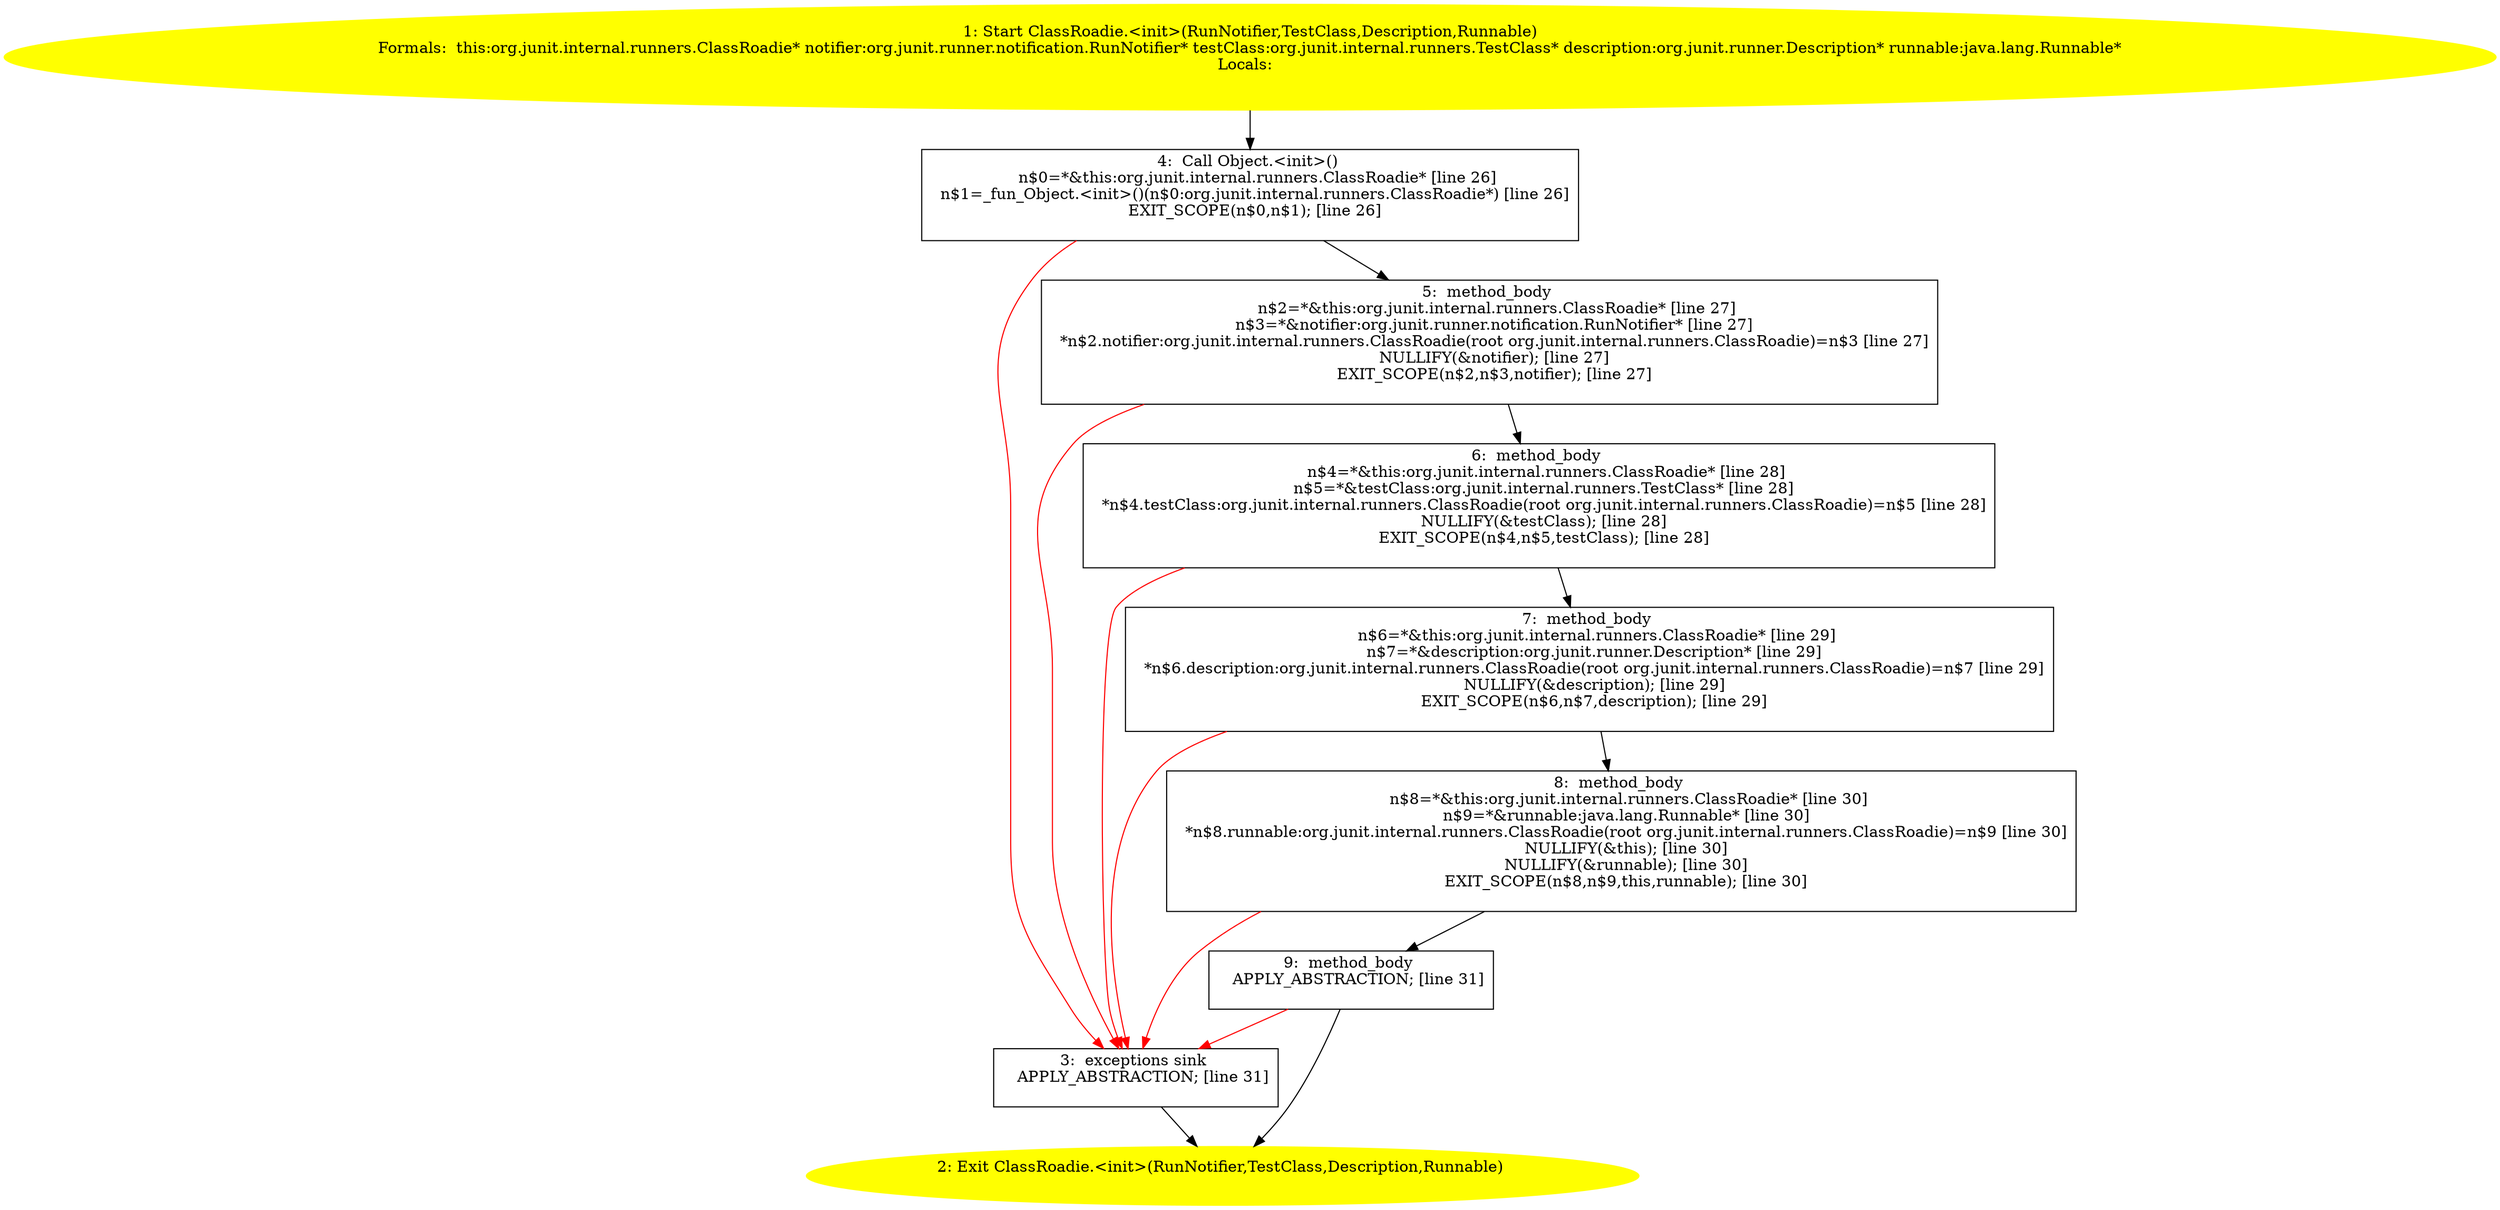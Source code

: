 /* @generated */
digraph cfg {
"org.junit.internal.runners.ClassRoadie.<init>(org.junit.runner.notification.RunNotifier,org.junit.in.aeef26de636b56c74d146204161a076a_1" [label="1: Start ClassRoadie.<init>(RunNotifier,TestClass,Description,Runnable)\nFormals:  this:org.junit.internal.runners.ClassRoadie* notifier:org.junit.runner.notification.RunNotifier* testClass:org.junit.internal.runners.TestClass* description:org.junit.runner.Description* runnable:java.lang.Runnable*\nLocals:  \n  " color=yellow style=filled]
	

	 "org.junit.internal.runners.ClassRoadie.<init>(org.junit.runner.notification.RunNotifier,org.junit.in.aeef26de636b56c74d146204161a076a_1" -> "org.junit.internal.runners.ClassRoadie.<init>(org.junit.runner.notification.RunNotifier,org.junit.in.aeef26de636b56c74d146204161a076a_4" ;
"org.junit.internal.runners.ClassRoadie.<init>(org.junit.runner.notification.RunNotifier,org.junit.in.aeef26de636b56c74d146204161a076a_2" [label="2: Exit ClassRoadie.<init>(RunNotifier,TestClass,Description,Runnable) \n  " color=yellow style=filled]
	

"org.junit.internal.runners.ClassRoadie.<init>(org.junit.runner.notification.RunNotifier,org.junit.in.aeef26de636b56c74d146204161a076a_3" [label="3:  exceptions sink \n   APPLY_ABSTRACTION; [line 31]\n " shape="box"]
	

	 "org.junit.internal.runners.ClassRoadie.<init>(org.junit.runner.notification.RunNotifier,org.junit.in.aeef26de636b56c74d146204161a076a_3" -> "org.junit.internal.runners.ClassRoadie.<init>(org.junit.runner.notification.RunNotifier,org.junit.in.aeef26de636b56c74d146204161a076a_2" ;
"org.junit.internal.runners.ClassRoadie.<init>(org.junit.runner.notification.RunNotifier,org.junit.in.aeef26de636b56c74d146204161a076a_4" [label="4:  Call Object.<init>() \n   n$0=*&this:org.junit.internal.runners.ClassRoadie* [line 26]\n  n$1=_fun_Object.<init>()(n$0:org.junit.internal.runners.ClassRoadie*) [line 26]\n  EXIT_SCOPE(n$0,n$1); [line 26]\n " shape="box"]
	

	 "org.junit.internal.runners.ClassRoadie.<init>(org.junit.runner.notification.RunNotifier,org.junit.in.aeef26de636b56c74d146204161a076a_4" -> "org.junit.internal.runners.ClassRoadie.<init>(org.junit.runner.notification.RunNotifier,org.junit.in.aeef26de636b56c74d146204161a076a_5" ;
	 "org.junit.internal.runners.ClassRoadie.<init>(org.junit.runner.notification.RunNotifier,org.junit.in.aeef26de636b56c74d146204161a076a_4" -> "org.junit.internal.runners.ClassRoadie.<init>(org.junit.runner.notification.RunNotifier,org.junit.in.aeef26de636b56c74d146204161a076a_3" [color="red" ];
"org.junit.internal.runners.ClassRoadie.<init>(org.junit.runner.notification.RunNotifier,org.junit.in.aeef26de636b56c74d146204161a076a_5" [label="5:  method_body \n   n$2=*&this:org.junit.internal.runners.ClassRoadie* [line 27]\n  n$3=*&notifier:org.junit.runner.notification.RunNotifier* [line 27]\n  *n$2.notifier:org.junit.internal.runners.ClassRoadie(root org.junit.internal.runners.ClassRoadie)=n$3 [line 27]\n  NULLIFY(&notifier); [line 27]\n  EXIT_SCOPE(n$2,n$3,notifier); [line 27]\n " shape="box"]
	

	 "org.junit.internal.runners.ClassRoadie.<init>(org.junit.runner.notification.RunNotifier,org.junit.in.aeef26de636b56c74d146204161a076a_5" -> "org.junit.internal.runners.ClassRoadie.<init>(org.junit.runner.notification.RunNotifier,org.junit.in.aeef26de636b56c74d146204161a076a_6" ;
	 "org.junit.internal.runners.ClassRoadie.<init>(org.junit.runner.notification.RunNotifier,org.junit.in.aeef26de636b56c74d146204161a076a_5" -> "org.junit.internal.runners.ClassRoadie.<init>(org.junit.runner.notification.RunNotifier,org.junit.in.aeef26de636b56c74d146204161a076a_3" [color="red" ];
"org.junit.internal.runners.ClassRoadie.<init>(org.junit.runner.notification.RunNotifier,org.junit.in.aeef26de636b56c74d146204161a076a_6" [label="6:  method_body \n   n$4=*&this:org.junit.internal.runners.ClassRoadie* [line 28]\n  n$5=*&testClass:org.junit.internal.runners.TestClass* [line 28]\n  *n$4.testClass:org.junit.internal.runners.ClassRoadie(root org.junit.internal.runners.ClassRoadie)=n$5 [line 28]\n  NULLIFY(&testClass); [line 28]\n  EXIT_SCOPE(n$4,n$5,testClass); [line 28]\n " shape="box"]
	

	 "org.junit.internal.runners.ClassRoadie.<init>(org.junit.runner.notification.RunNotifier,org.junit.in.aeef26de636b56c74d146204161a076a_6" -> "org.junit.internal.runners.ClassRoadie.<init>(org.junit.runner.notification.RunNotifier,org.junit.in.aeef26de636b56c74d146204161a076a_7" ;
	 "org.junit.internal.runners.ClassRoadie.<init>(org.junit.runner.notification.RunNotifier,org.junit.in.aeef26de636b56c74d146204161a076a_6" -> "org.junit.internal.runners.ClassRoadie.<init>(org.junit.runner.notification.RunNotifier,org.junit.in.aeef26de636b56c74d146204161a076a_3" [color="red" ];
"org.junit.internal.runners.ClassRoadie.<init>(org.junit.runner.notification.RunNotifier,org.junit.in.aeef26de636b56c74d146204161a076a_7" [label="7:  method_body \n   n$6=*&this:org.junit.internal.runners.ClassRoadie* [line 29]\n  n$7=*&description:org.junit.runner.Description* [line 29]\n  *n$6.description:org.junit.internal.runners.ClassRoadie(root org.junit.internal.runners.ClassRoadie)=n$7 [line 29]\n  NULLIFY(&description); [line 29]\n  EXIT_SCOPE(n$6,n$7,description); [line 29]\n " shape="box"]
	

	 "org.junit.internal.runners.ClassRoadie.<init>(org.junit.runner.notification.RunNotifier,org.junit.in.aeef26de636b56c74d146204161a076a_7" -> "org.junit.internal.runners.ClassRoadie.<init>(org.junit.runner.notification.RunNotifier,org.junit.in.aeef26de636b56c74d146204161a076a_8" ;
	 "org.junit.internal.runners.ClassRoadie.<init>(org.junit.runner.notification.RunNotifier,org.junit.in.aeef26de636b56c74d146204161a076a_7" -> "org.junit.internal.runners.ClassRoadie.<init>(org.junit.runner.notification.RunNotifier,org.junit.in.aeef26de636b56c74d146204161a076a_3" [color="red" ];
"org.junit.internal.runners.ClassRoadie.<init>(org.junit.runner.notification.RunNotifier,org.junit.in.aeef26de636b56c74d146204161a076a_8" [label="8:  method_body \n   n$8=*&this:org.junit.internal.runners.ClassRoadie* [line 30]\n  n$9=*&runnable:java.lang.Runnable* [line 30]\n  *n$8.runnable:org.junit.internal.runners.ClassRoadie(root org.junit.internal.runners.ClassRoadie)=n$9 [line 30]\n  NULLIFY(&this); [line 30]\n  NULLIFY(&runnable); [line 30]\n  EXIT_SCOPE(n$8,n$9,this,runnable); [line 30]\n " shape="box"]
	

	 "org.junit.internal.runners.ClassRoadie.<init>(org.junit.runner.notification.RunNotifier,org.junit.in.aeef26de636b56c74d146204161a076a_8" -> "org.junit.internal.runners.ClassRoadie.<init>(org.junit.runner.notification.RunNotifier,org.junit.in.aeef26de636b56c74d146204161a076a_9" ;
	 "org.junit.internal.runners.ClassRoadie.<init>(org.junit.runner.notification.RunNotifier,org.junit.in.aeef26de636b56c74d146204161a076a_8" -> "org.junit.internal.runners.ClassRoadie.<init>(org.junit.runner.notification.RunNotifier,org.junit.in.aeef26de636b56c74d146204161a076a_3" [color="red" ];
"org.junit.internal.runners.ClassRoadie.<init>(org.junit.runner.notification.RunNotifier,org.junit.in.aeef26de636b56c74d146204161a076a_9" [label="9:  method_body \n   APPLY_ABSTRACTION; [line 31]\n " shape="box"]
	

	 "org.junit.internal.runners.ClassRoadie.<init>(org.junit.runner.notification.RunNotifier,org.junit.in.aeef26de636b56c74d146204161a076a_9" -> "org.junit.internal.runners.ClassRoadie.<init>(org.junit.runner.notification.RunNotifier,org.junit.in.aeef26de636b56c74d146204161a076a_2" ;
	 "org.junit.internal.runners.ClassRoadie.<init>(org.junit.runner.notification.RunNotifier,org.junit.in.aeef26de636b56c74d146204161a076a_9" -> "org.junit.internal.runners.ClassRoadie.<init>(org.junit.runner.notification.RunNotifier,org.junit.in.aeef26de636b56c74d146204161a076a_3" [color="red" ];
}
